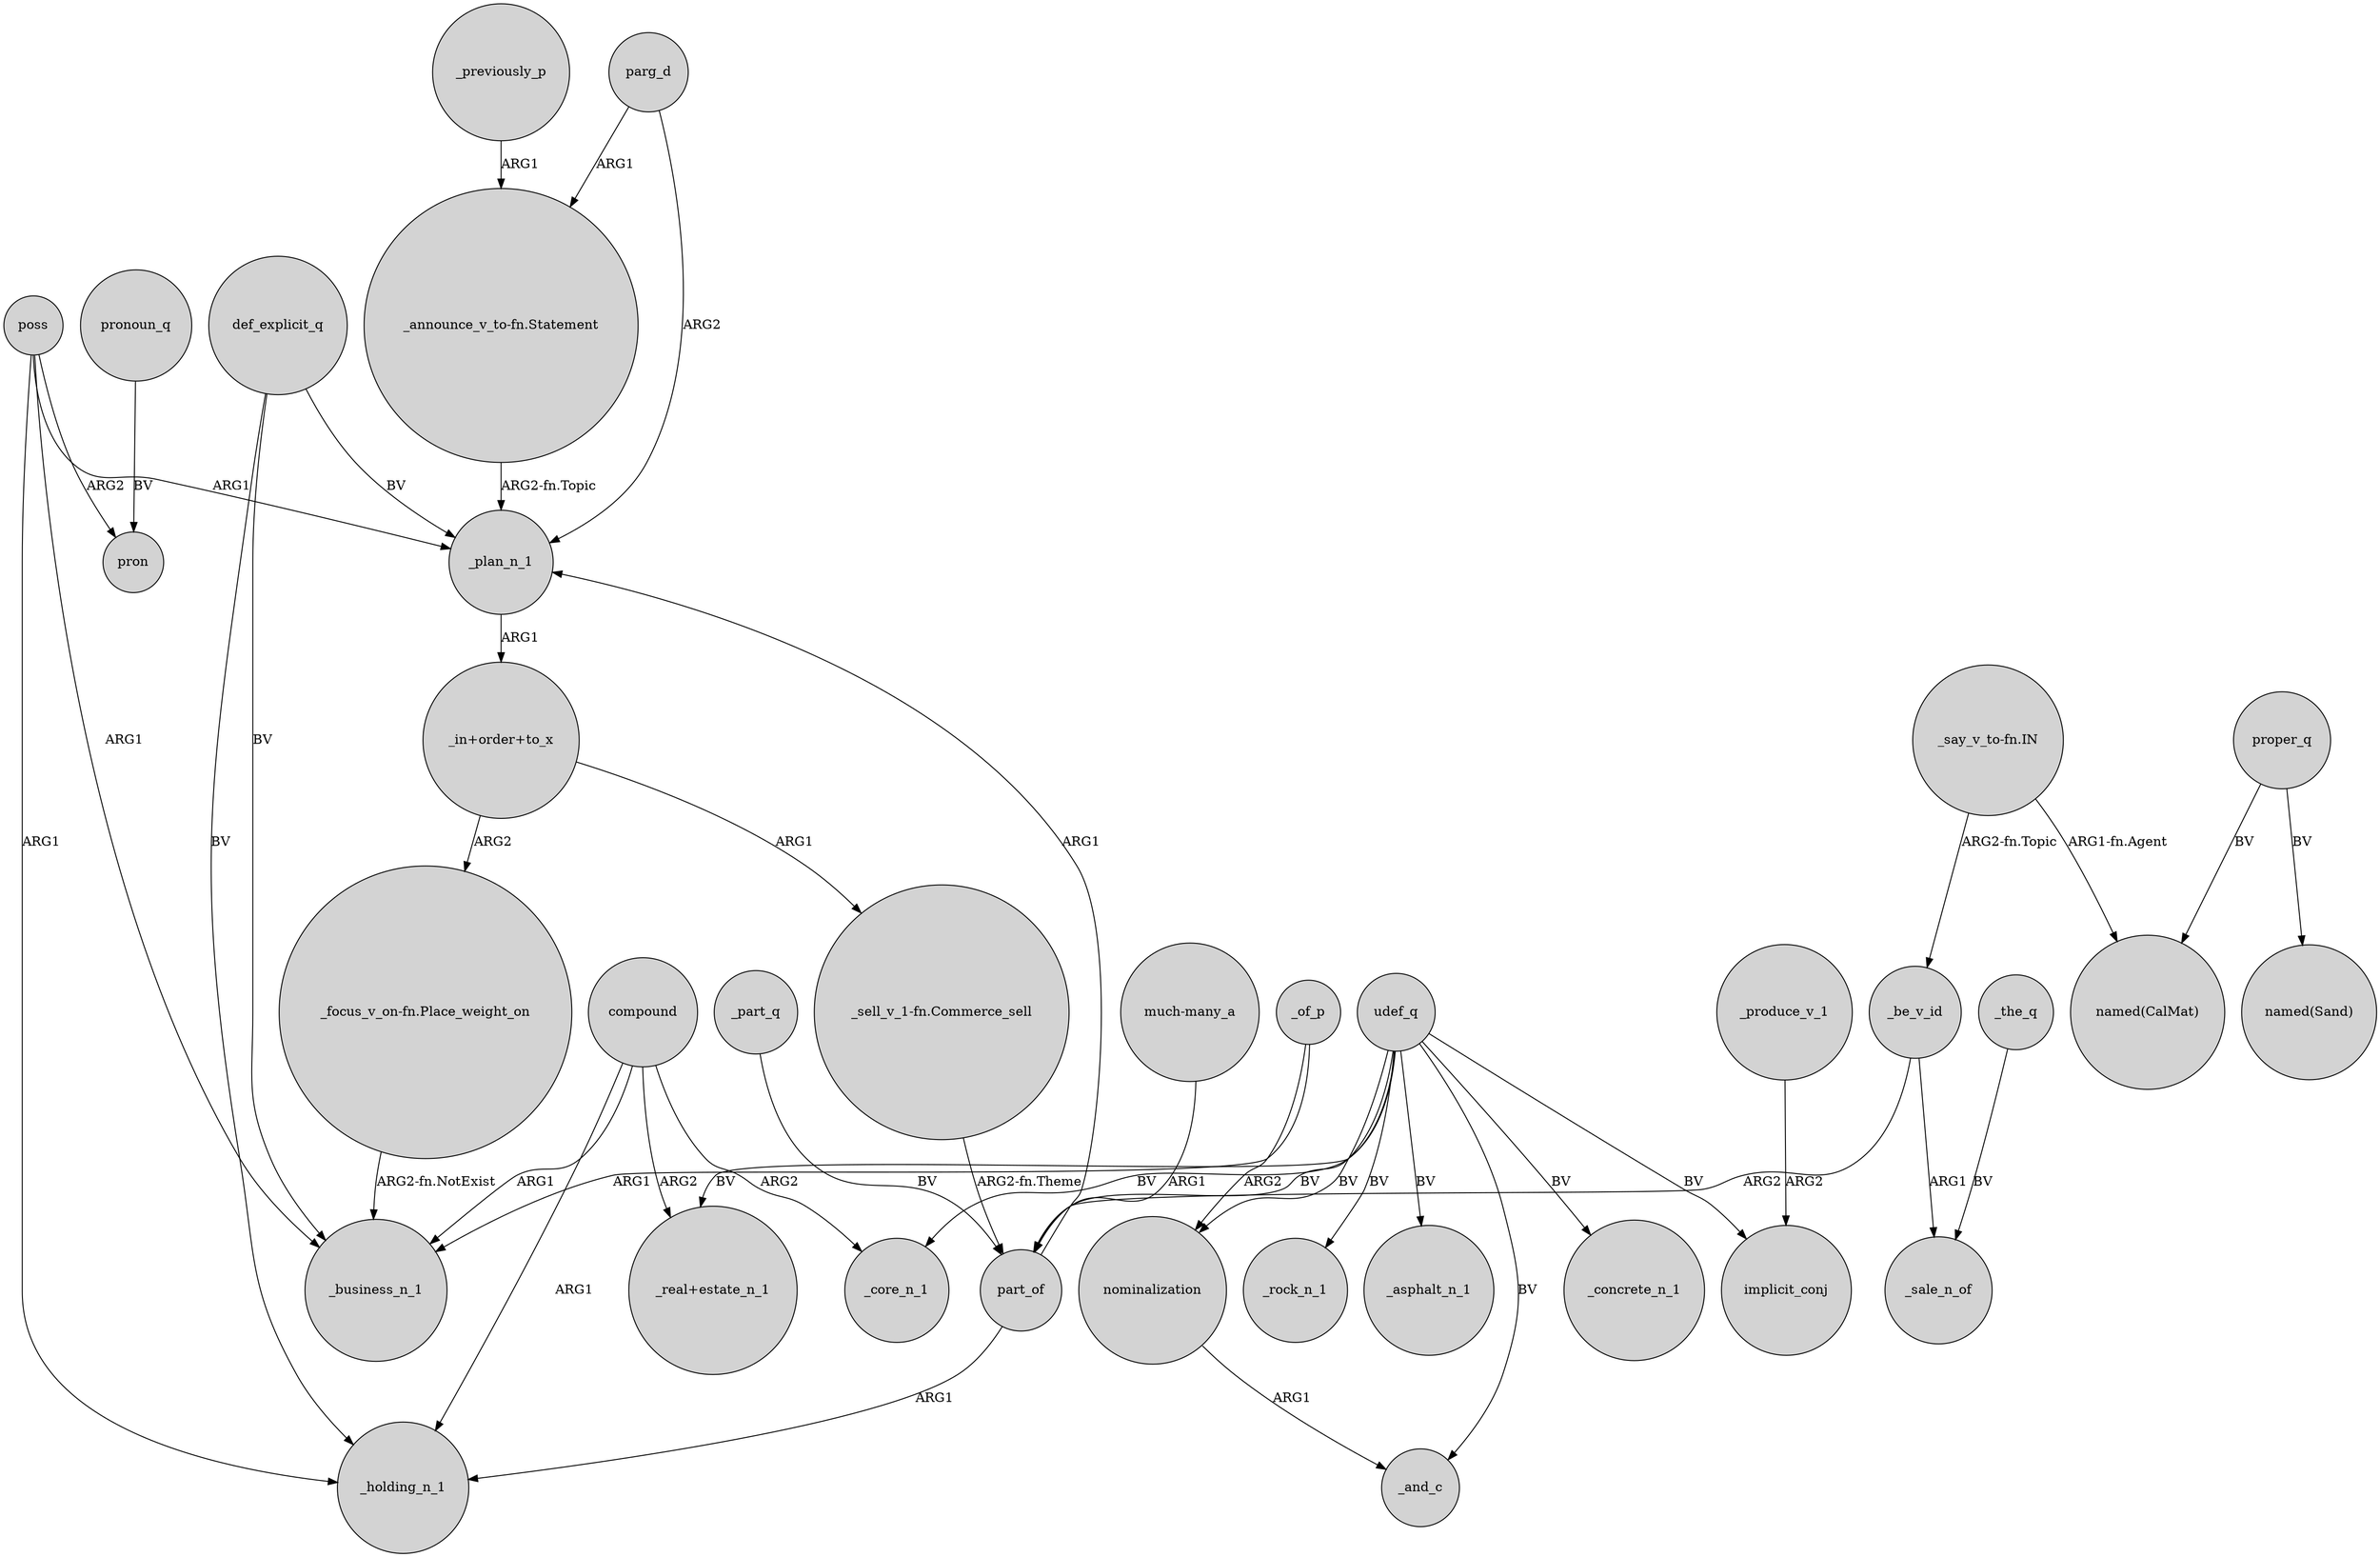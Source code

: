 digraph {
	node [shape=circle style=filled]
	poss -> _plan_n_1 [label=ARG1]
	"_announce_v_to-fn.Statement" -> _plan_n_1 [label="ARG2-fn.Topic"]
	udef_q -> _asphalt_n_1 [label=BV]
	udef_q -> part_of [label=BV]
	proper_q -> "named(CalMat)" [label=BV]
	part_of -> _plan_n_1 [label=ARG1]
	poss -> pron [label=ARG2]
	compound -> _core_n_1 [label=ARG2]
	proper_q -> "named(Sand)" [label=BV]
	nominalization -> _and_c [label=ARG1]
	"much-many_a" -> part_of [label=ARG1]
	part_of -> _holding_n_1 [label=ARG1]
	_plan_n_1 -> "_in+order+to_x" [label=ARG1]
	def_explicit_q -> _plan_n_1 [label=BV]
	poss -> _business_n_1 [label=ARG1]
	_of_p -> _business_n_1 [label=ARG1]
	parg_d -> _plan_n_1 [label=ARG2]
	udef_q -> implicit_conj [label=BV]
	compound -> _holding_n_1 [label=ARG1]
	def_explicit_q -> _holding_n_1 [label=BV]
	_part_q -> part_of [label=BV]
	compound -> "_real+estate_n_1" [label=ARG2]
	"_say_v_to-fn.IN" -> _be_v_id [label="ARG2-fn.Topic"]
	udef_q -> _core_n_1 [label=BV]
	_previously_p -> "_announce_v_to-fn.Statement" [label=ARG1]
	pronoun_q -> pron [label=BV]
	parg_d -> "_announce_v_to-fn.Statement" [label=ARG1]
	_the_q -> _sale_n_of [label=BV]
	_of_p -> nominalization [label=ARG2]
	compound -> _business_n_1 [label=ARG1]
	udef_q -> "_real+estate_n_1" [label=BV]
	"_sell_v_1-fn.Commerce_sell" -> part_of [label="ARG2-fn.Theme"]
	udef_q -> _concrete_n_1 [label=BV]
	udef_q -> nominalization [label=BV]
	"_in+order+to_x" -> "_focus_v_on-fn.Place_weight_on" [label=ARG2]
	udef_q -> _rock_n_1 [label=BV]
	poss -> _holding_n_1 [label=ARG1]
	"_in+order+to_x" -> "_sell_v_1-fn.Commerce_sell" [label=ARG1]
	_be_v_id -> _sale_n_of [label=ARG1]
	_produce_v_1 -> implicit_conj [label=ARG2]
	"_focus_v_on-fn.Place_weight_on" -> _business_n_1 [label="ARG2-fn.NotExist"]
	_be_v_id -> part_of [label=ARG2]
	udef_q -> _and_c [label=BV]
	"_say_v_to-fn.IN" -> "named(CalMat)" [label="ARG1-fn.Agent"]
	def_explicit_q -> _business_n_1 [label=BV]
}
